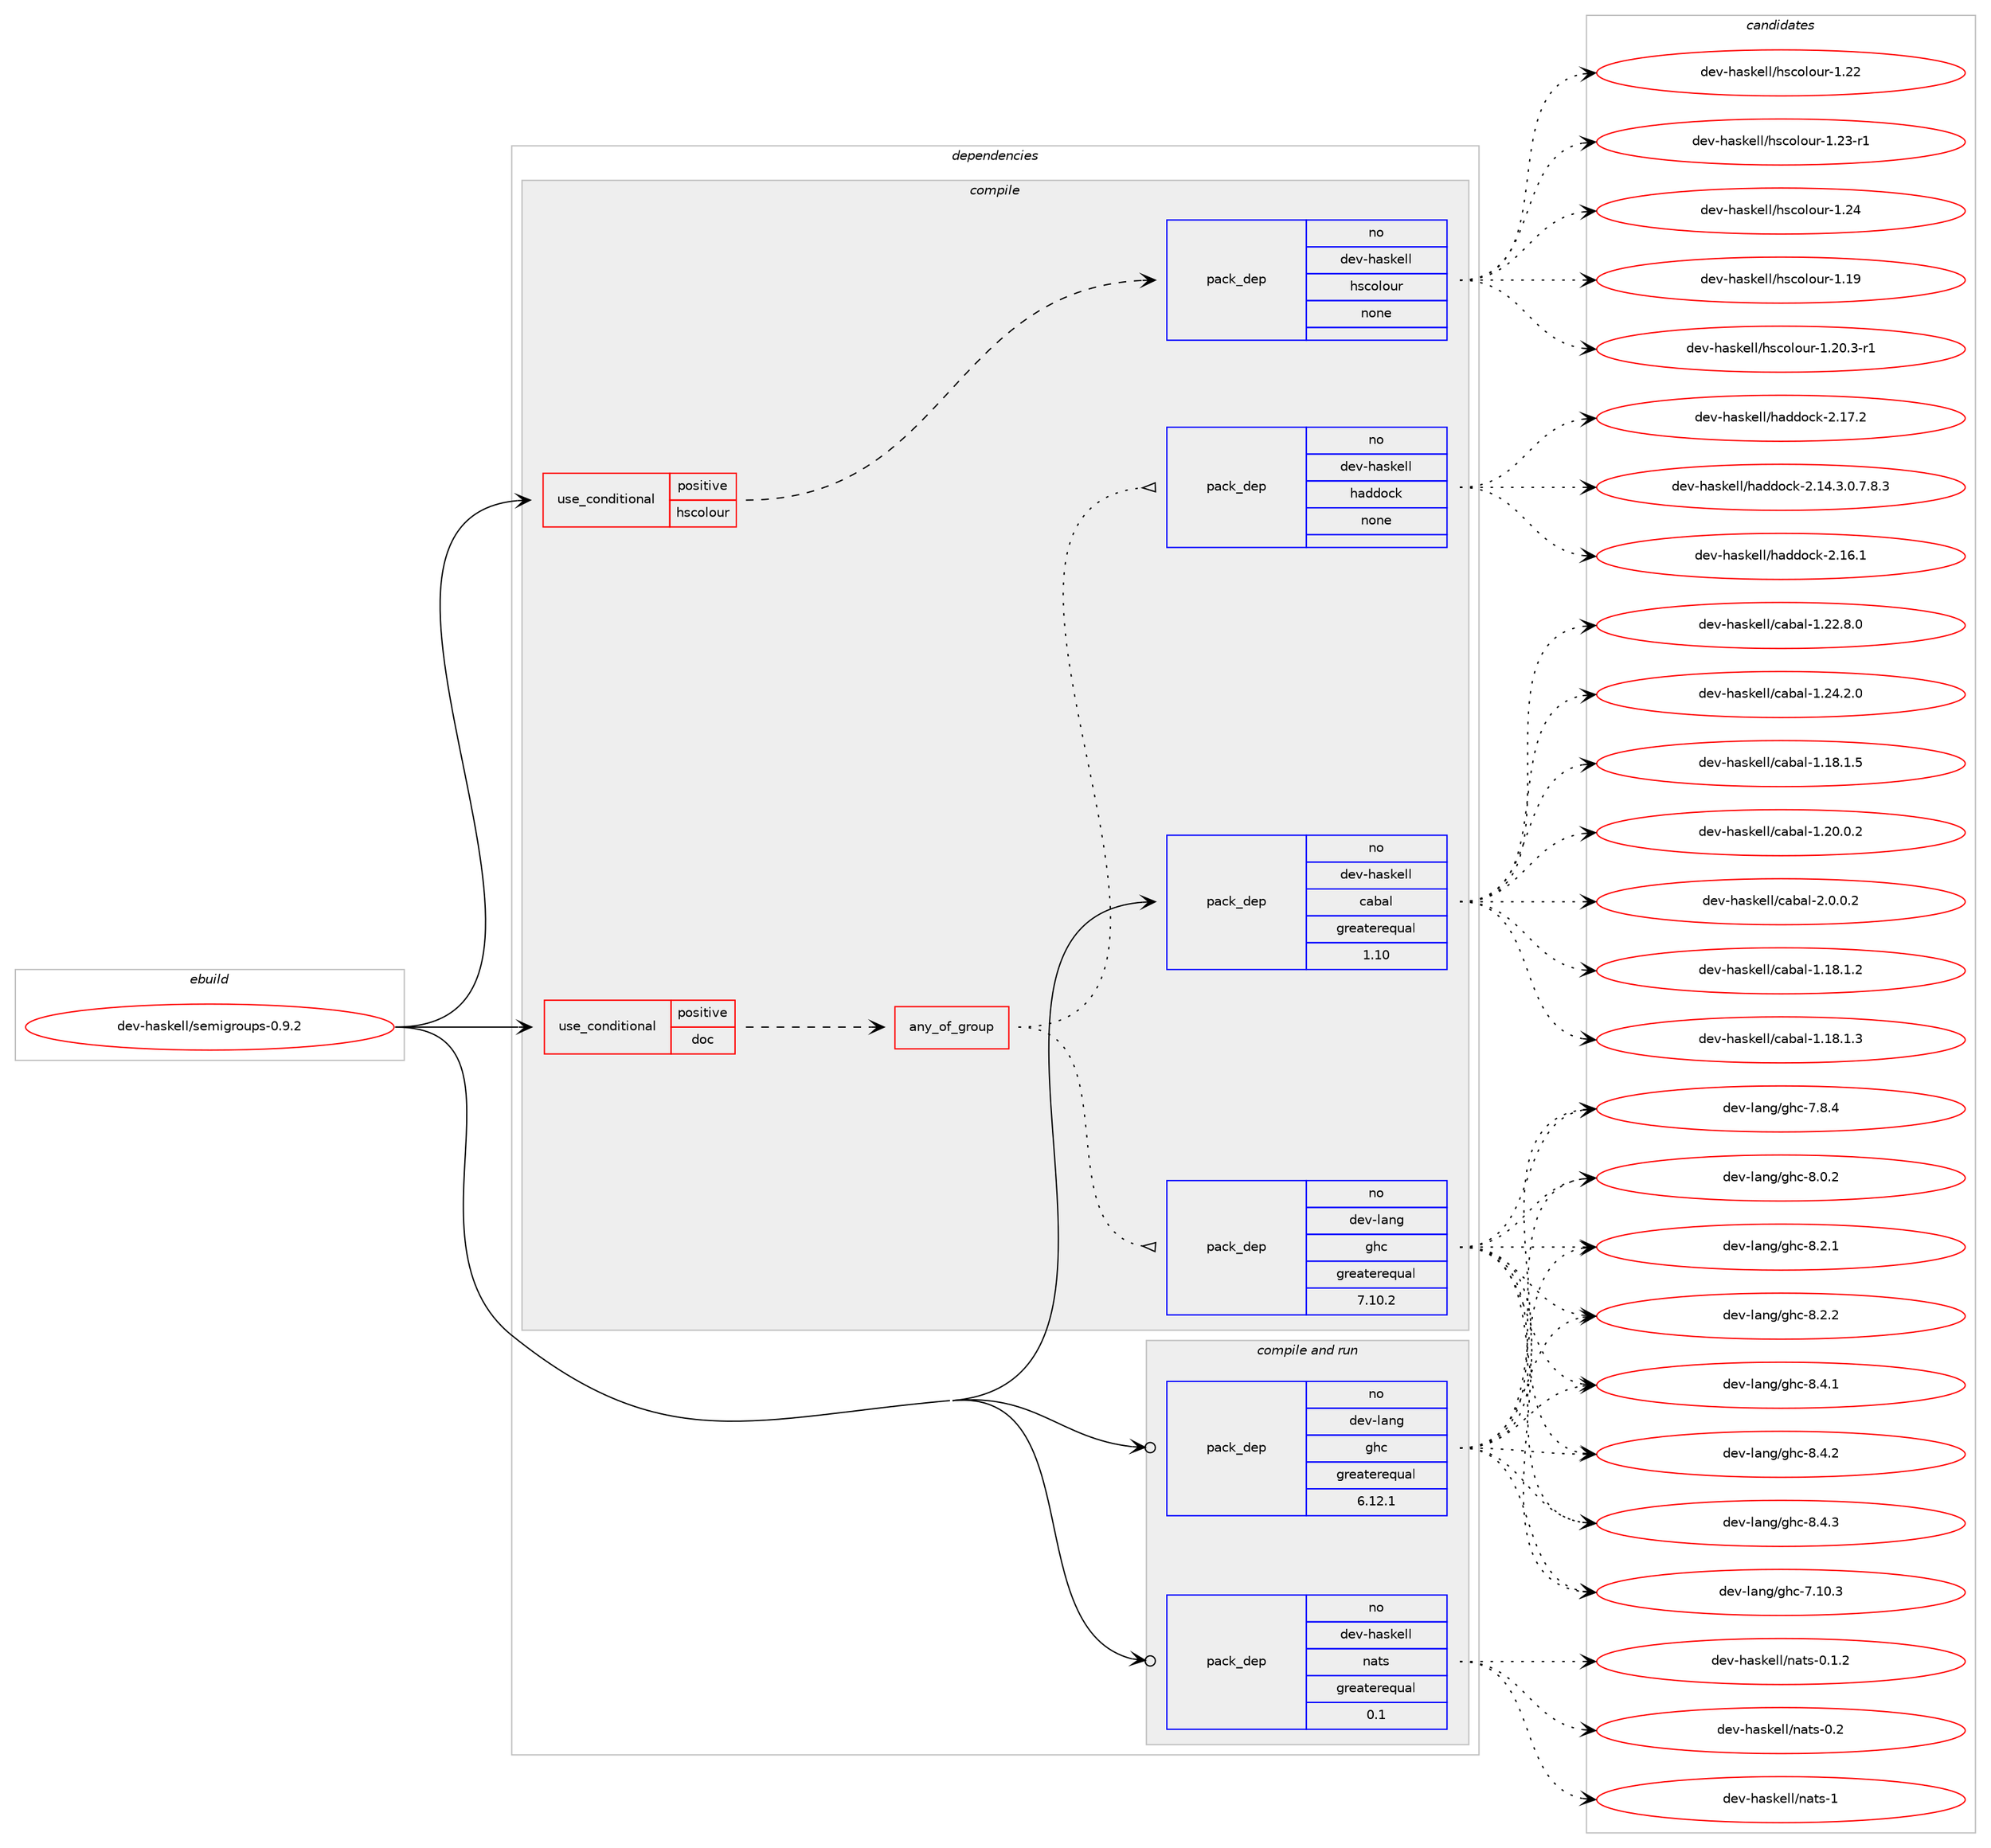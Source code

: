 digraph prolog {

# *************
# Graph options
# *************

newrank=true;
concentrate=true;
compound=true;
graph [rankdir=LR,fontname=Helvetica,fontsize=10,ranksep=1.5];#, ranksep=2.5, nodesep=0.2];
edge  [arrowhead=vee];
node  [fontname=Helvetica,fontsize=10];

# **********
# The ebuild
# **********

subgraph cluster_leftcol {
color=gray;
rank=same;
label=<<i>ebuild</i>>;
id [label="dev-haskell/semigroups-0.9.2", color=red, width=4, href="../dev-haskell/semigroups-0.9.2.svg"];
}

# ****************
# The dependencies
# ****************

subgraph cluster_midcol {
color=gray;
label=<<i>dependencies</i>>;
subgraph cluster_compile {
fillcolor="#eeeeee";
style=filled;
label=<<i>compile</i>>;
subgraph cond361346 {
dependency1343372 [label=<<TABLE BORDER="0" CELLBORDER="1" CELLSPACING="0" CELLPADDING="4"><TR><TD ROWSPAN="3" CELLPADDING="10">use_conditional</TD></TR><TR><TD>positive</TD></TR><TR><TD>doc</TD></TR></TABLE>>, shape=none, color=red];
subgraph any21504 {
dependency1343373 [label=<<TABLE BORDER="0" CELLBORDER="1" CELLSPACING="0" CELLPADDING="4"><TR><TD CELLPADDING="10">any_of_group</TD></TR></TABLE>>, shape=none, color=red];subgraph pack959970 {
dependency1343374 [label=<<TABLE BORDER="0" CELLBORDER="1" CELLSPACING="0" CELLPADDING="4" WIDTH="220"><TR><TD ROWSPAN="6" CELLPADDING="30">pack_dep</TD></TR><TR><TD WIDTH="110">no</TD></TR><TR><TD>dev-haskell</TD></TR><TR><TD>haddock</TD></TR><TR><TD>none</TD></TR><TR><TD></TD></TR></TABLE>>, shape=none, color=blue];
}
dependency1343373:e -> dependency1343374:w [weight=20,style="dotted",arrowhead="oinv"];
subgraph pack959971 {
dependency1343375 [label=<<TABLE BORDER="0" CELLBORDER="1" CELLSPACING="0" CELLPADDING="4" WIDTH="220"><TR><TD ROWSPAN="6" CELLPADDING="30">pack_dep</TD></TR><TR><TD WIDTH="110">no</TD></TR><TR><TD>dev-lang</TD></TR><TR><TD>ghc</TD></TR><TR><TD>greaterequal</TD></TR><TR><TD>7.10.2</TD></TR></TABLE>>, shape=none, color=blue];
}
dependency1343373:e -> dependency1343375:w [weight=20,style="dotted",arrowhead="oinv"];
}
dependency1343372:e -> dependency1343373:w [weight=20,style="dashed",arrowhead="vee"];
}
id:e -> dependency1343372:w [weight=20,style="solid",arrowhead="vee"];
subgraph cond361347 {
dependency1343376 [label=<<TABLE BORDER="0" CELLBORDER="1" CELLSPACING="0" CELLPADDING="4"><TR><TD ROWSPAN="3" CELLPADDING="10">use_conditional</TD></TR><TR><TD>positive</TD></TR><TR><TD>hscolour</TD></TR></TABLE>>, shape=none, color=red];
subgraph pack959972 {
dependency1343377 [label=<<TABLE BORDER="0" CELLBORDER="1" CELLSPACING="0" CELLPADDING="4" WIDTH="220"><TR><TD ROWSPAN="6" CELLPADDING="30">pack_dep</TD></TR><TR><TD WIDTH="110">no</TD></TR><TR><TD>dev-haskell</TD></TR><TR><TD>hscolour</TD></TR><TR><TD>none</TD></TR><TR><TD></TD></TR></TABLE>>, shape=none, color=blue];
}
dependency1343376:e -> dependency1343377:w [weight=20,style="dashed",arrowhead="vee"];
}
id:e -> dependency1343376:w [weight=20,style="solid",arrowhead="vee"];
subgraph pack959973 {
dependency1343378 [label=<<TABLE BORDER="0" CELLBORDER="1" CELLSPACING="0" CELLPADDING="4" WIDTH="220"><TR><TD ROWSPAN="6" CELLPADDING="30">pack_dep</TD></TR><TR><TD WIDTH="110">no</TD></TR><TR><TD>dev-haskell</TD></TR><TR><TD>cabal</TD></TR><TR><TD>greaterequal</TD></TR><TR><TD>1.10</TD></TR></TABLE>>, shape=none, color=blue];
}
id:e -> dependency1343378:w [weight=20,style="solid",arrowhead="vee"];
}
subgraph cluster_compileandrun {
fillcolor="#eeeeee";
style=filled;
label=<<i>compile and run</i>>;
subgraph pack959974 {
dependency1343379 [label=<<TABLE BORDER="0" CELLBORDER="1" CELLSPACING="0" CELLPADDING="4" WIDTH="220"><TR><TD ROWSPAN="6" CELLPADDING="30">pack_dep</TD></TR><TR><TD WIDTH="110">no</TD></TR><TR><TD>dev-haskell</TD></TR><TR><TD>nats</TD></TR><TR><TD>greaterequal</TD></TR><TR><TD>0.1</TD></TR></TABLE>>, shape=none, color=blue];
}
id:e -> dependency1343379:w [weight=20,style="solid",arrowhead="odotvee"];
subgraph pack959975 {
dependency1343380 [label=<<TABLE BORDER="0" CELLBORDER="1" CELLSPACING="0" CELLPADDING="4" WIDTH="220"><TR><TD ROWSPAN="6" CELLPADDING="30">pack_dep</TD></TR><TR><TD WIDTH="110">no</TD></TR><TR><TD>dev-lang</TD></TR><TR><TD>ghc</TD></TR><TR><TD>greaterequal</TD></TR><TR><TD>6.12.1</TD></TR></TABLE>>, shape=none, color=blue];
}
id:e -> dependency1343380:w [weight=20,style="solid",arrowhead="odotvee"];
}
subgraph cluster_run {
fillcolor="#eeeeee";
style=filled;
label=<<i>run</i>>;
}
}

# **************
# The candidates
# **************

subgraph cluster_choices {
rank=same;
color=gray;
label=<<i>candidates</i>>;

subgraph choice959970 {
color=black;
nodesep=1;
choice1001011184510497115107101108108471049710010011199107455046495246514648465546564651 [label="dev-haskell/haddock-2.14.3.0.7.8.3", color=red, width=4,href="../dev-haskell/haddock-2.14.3.0.7.8.3.svg"];
choice100101118451049711510710110810847104971001001119910745504649544649 [label="dev-haskell/haddock-2.16.1", color=red, width=4,href="../dev-haskell/haddock-2.16.1.svg"];
choice100101118451049711510710110810847104971001001119910745504649554650 [label="dev-haskell/haddock-2.17.2", color=red, width=4,href="../dev-haskell/haddock-2.17.2.svg"];
dependency1343374:e -> choice1001011184510497115107101108108471049710010011199107455046495246514648465546564651:w [style=dotted,weight="100"];
dependency1343374:e -> choice100101118451049711510710110810847104971001001119910745504649544649:w [style=dotted,weight="100"];
dependency1343374:e -> choice100101118451049711510710110810847104971001001119910745504649554650:w [style=dotted,weight="100"];
}
subgraph choice959971 {
color=black;
nodesep=1;
choice1001011184510897110103471031049945554649484651 [label="dev-lang/ghc-7.10.3", color=red, width=4,href="../dev-lang/ghc-7.10.3.svg"];
choice10010111845108971101034710310499455546564652 [label="dev-lang/ghc-7.8.4", color=red, width=4,href="../dev-lang/ghc-7.8.4.svg"];
choice10010111845108971101034710310499455646484650 [label="dev-lang/ghc-8.0.2", color=red, width=4,href="../dev-lang/ghc-8.0.2.svg"];
choice10010111845108971101034710310499455646504649 [label="dev-lang/ghc-8.2.1", color=red, width=4,href="../dev-lang/ghc-8.2.1.svg"];
choice10010111845108971101034710310499455646504650 [label="dev-lang/ghc-8.2.2", color=red, width=4,href="../dev-lang/ghc-8.2.2.svg"];
choice10010111845108971101034710310499455646524649 [label="dev-lang/ghc-8.4.1", color=red, width=4,href="../dev-lang/ghc-8.4.1.svg"];
choice10010111845108971101034710310499455646524650 [label="dev-lang/ghc-8.4.2", color=red, width=4,href="../dev-lang/ghc-8.4.2.svg"];
choice10010111845108971101034710310499455646524651 [label="dev-lang/ghc-8.4.3", color=red, width=4,href="../dev-lang/ghc-8.4.3.svg"];
dependency1343375:e -> choice1001011184510897110103471031049945554649484651:w [style=dotted,weight="100"];
dependency1343375:e -> choice10010111845108971101034710310499455546564652:w [style=dotted,weight="100"];
dependency1343375:e -> choice10010111845108971101034710310499455646484650:w [style=dotted,weight="100"];
dependency1343375:e -> choice10010111845108971101034710310499455646504649:w [style=dotted,weight="100"];
dependency1343375:e -> choice10010111845108971101034710310499455646504650:w [style=dotted,weight="100"];
dependency1343375:e -> choice10010111845108971101034710310499455646524649:w [style=dotted,weight="100"];
dependency1343375:e -> choice10010111845108971101034710310499455646524650:w [style=dotted,weight="100"];
dependency1343375:e -> choice10010111845108971101034710310499455646524651:w [style=dotted,weight="100"];
}
subgraph choice959972 {
color=black;
nodesep=1;
choice100101118451049711510710110810847104115991111081111171144549464957 [label="dev-haskell/hscolour-1.19", color=red, width=4,href="../dev-haskell/hscolour-1.19.svg"];
choice10010111845104971151071011081084710411599111108111117114454946504846514511449 [label="dev-haskell/hscolour-1.20.3-r1", color=red, width=4,href="../dev-haskell/hscolour-1.20.3-r1.svg"];
choice100101118451049711510710110810847104115991111081111171144549465050 [label="dev-haskell/hscolour-1.22", color=red, width=4,href="../dev-haskell/hscolour-1.22.svg"];
choice1001011184510497115107101108108471041159911110811111711445494650514511449 [label="dev-haskell/hscolour-1.23-r1", color=red, width=4,href="../dev-haskell/hscolour-1.23-r1.svg"];
choice100101118451049711510710110810847104115991111081111171144549465052 [label="dev-haskell/hscolour-1.24", color=red, width=4,href="../dev-haskell/hscolour-1.24.svg"];
dependency1343377:e -> choice100101118451049711510710110810847104115991111081111171144549464957:w [style=dotted,weight="100"];
dependency1343377:e -> choice10010111845104971151071011081084710411599111108111117114454946504846514511449:w [style=dotted,weight="100"];
dependency1343377:e -> choice100101118451049711510710110810847104115991111081111171144549465050:w [style=dotted,weight="100"];
dependency1343377:e -> choice1001011184510497115107101108108471041159911110811111711445494650514511449:w [style=dotted,weight="100"];
dependency1343377:e -> choice100101118451049711510710110810847104115991111081111171144549465052:w [style=dotted,weight="100"];
}
subgraph choice959973 {
color=black;
nodesep=1;
choice10010111845104971151071011081084799979897108454946495646494650 [label="dev-haskell/cabal-1.18.1.2", color=red, width=4,href="../dev-haskell/cabal-1.18.1.2.svg"];
choice10010111845104971151071011081084799979897108454946495646494651 [label="dev-haskell/cabal-1.18.1.3", color=red, width=4,href="../dev-haskell/cabal-1.18.1.3.svg"];
choice10010111845104971151071011081084799979897108454946495646494653 [label="dev-haskell/cabal-1.18.1.5", color=red, width=4,href="../dev-haskell/cabal-1.18.1.5.svg"];
choice10010111845104971151071011081084799979897108454946504846484650 [label="dev-haskell/cabal-1.20.0.2", color=red, width=4,href="../dev-haskell/cabal-1.20.0.2.svg"];
choice10010111845104971151071011081084799979897108454946505046564648 [label="dev-haskell/cabal-1.22.8.0", color=red, width=4,href="../dev-haskell/cabal-1.22.8.0.svg"];
choice10010111845104971151071011081084799979897108454946505246504648 [label="dev-haskell/cabal-1.24.2.0", color=red, width=4,href="../dev-haskell/cabal-1.24.2.0.svg"];
choice100101118451049711510710110810847999798971084550464846484650 [label="dev-haskell/cabal-2.0.0.2", color=red, width=4,href="../dev-haskell/cabal-2.0.0.2.svg"];
dependency1343378:e -> choice10010111845104971151071011081084799979897108454946495646494650:w [style=dotted,weight="100"];
dependency1343378:e -> choice10010111845104971151071011081084799979897108454946495646494651:w [style=dotted,weight="100"];
dependency1343378:e -> choice10010111845104971151071011081084799979897108454946495646494653:w [style=dotted,weight="100"];
dependency1343378:e -> choice10010111845104971151071011081084799979897108454946504846484650:w [style=dotted,weight="100"];
dependency1343378:e -> choice10010111845104971151071011081084799979897108454946505046564648:w [style=dotted,weight="100"];
dependency1343378:e -> choice10010111845104971151071011081084799979897108454946505246504648:w [style=dotted,weight="100"];
dependency1343378:e -> choice100101118451049711510710110810847999798971084550464846484650:w [style=dotted,weight="100"];
}
subgraph choice959974 {
color=black;
nodesep=1;
choice10010111845104971151071011081084711097116115454846494650 [label="dev-haskell/nats-0.1.2", color=red, width=4,href="../dev-haskell/nats-0.1.2.svg"];
choice1001011184510497115107101108108471109711611545484650 [label="dev-haskell/nats-0.2", color=red, width=4,href="../dev-haskell/nats-0.2.svg"];
choice100101118451049711510710110810847110971161154549 [label="dev-haskell/nats-1", color=red, width=4,href="../dev-haskell/nats-1.svg"];
dependency1343379:e -> choice10010111845104971151071011081084711097116115454846494650:w [style=dotted,weight="100"];
dependency1343379:e -> choice1001011184510497115107101108108471109711611545484650:w [style=dotted,weight="100"];
dependency1343379:e -> choice100101118451049711510710110810847110971161154549:w [style=dotted,weight="100"];
}
subgraph choice959975 {
color=black;
nodesep=1;
choice1001011184510897110103471031049945554649484651 [label="dev-lang/ghc-7.10.3", color=red, width=4,href="../dev-lang/ghc-7.10.3.svg"];
choice10010111845108971101034710310499455546564652 [label="dev-lang/ghc-7.8.4", color=red, width=4,href="../dev-lang/ghc-7.8.4.svg"];
choice10010111845108971101034710310499455646484650 [label="dev-lang/ghc-8.0.2", color=red, width=4,href="../dev-lang/ghc-8.0.2.svg"];
choice10010111845108971101034710310499455646504649 [label="dev-lang/ghc-8.2.1", color=red, width=4,href="../dev-lang/ghc-8.2.1.svg"];
choice10010111845108971101034710310499455646504650 [label="dev-lang/ghc-8.2.2", color=red, width=4,href="../dev-lang/ghc-8.2.2.svg"];
choice10010111845108971101034710310499455646524649 [label="dev-lang/ghc-8.4.1", color=red, width=4,href="../dev-lang/ghc-8.4.1.svg"];
choice10010111845108971101034710310499455646524650 [label="dev-lang/ghc-8.4.2", color=red, width=4,href="../dev-lang/ghc-8.4.2.svg"];
choice10010111845108971101034710310499455646524651 [label="dev-lang/ghc-8.4.3", color=red, width=4,href="../dev-lang/ghc-8.4.3.svg"];
dependency1343380:e -> choice1001011184510897110103471031049945554649484651:w [style=dotted,weight="100"];
dependency1343380:e -> choice10010111845108971101034710310499455546564652:w [style=dotted,weight="100"];
dependency1343380:e -> choice10010111845108971101034710310499455646484650:w [style=dotted,weight="100"];
dependency1343380:e -> choice10010111845108971101034710310499455646504649:w [style=dotted,weight="100"];
dependency1343380:e -> choice10010111845108971101034710310499455646504650:w [style=dotted,weight="100"];
dependency1343380:e -> choice10010111845108971101034710310499455646524649:w [style=dotted,weight="100"];
dependency1343380:e -> choice10010111845108971101034710310499455646524650:w [style=dotted,weight="100"];
dependency1343380:e -> choice10010111845108971101034710310499455646524651:w [style=dotted,weight="100"];
}
}

}
